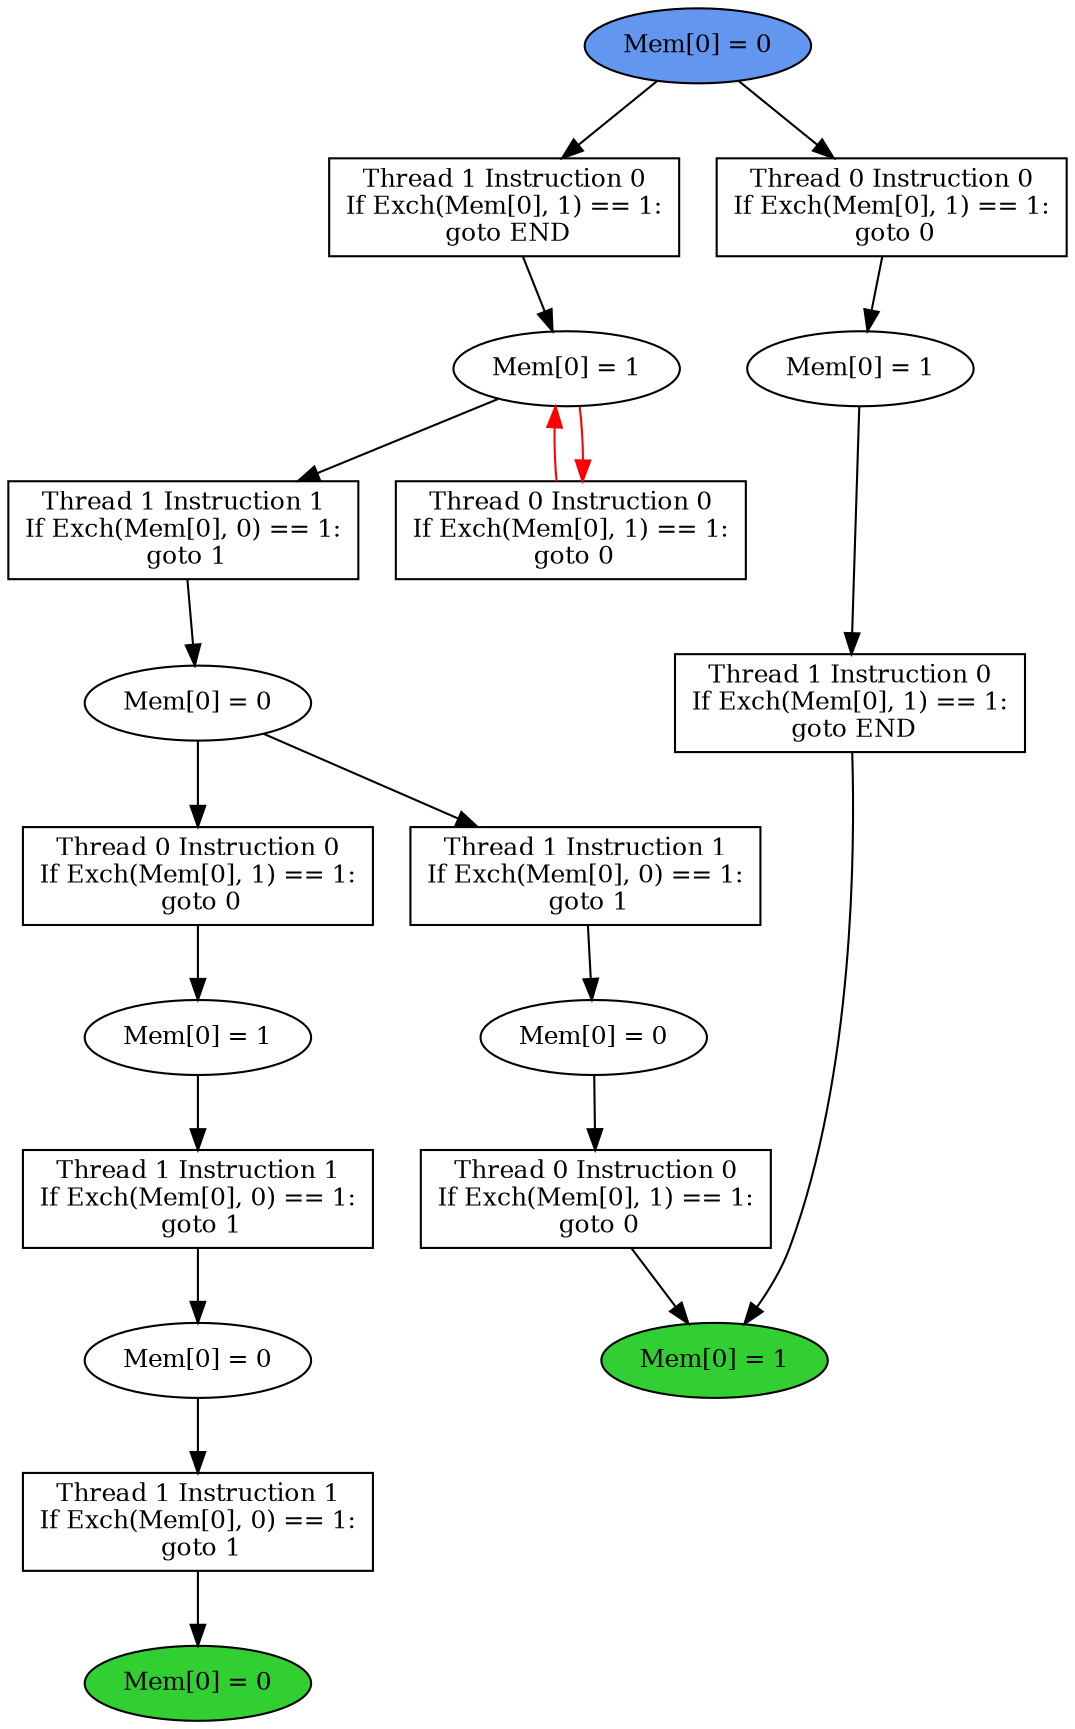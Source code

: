 digraph "graph" {
graph [fontsize=12]
node [fontsize=12]
edge [fontsize=12]
rankdir=TB;
"N20" -> "N14" [uuid = "<A0, END1>", color = "#000000", fontcolor = "#ffffff", style = "solid", label = "", dir = "forward", weight = "1"]
"N28" -> "N27" [uuid = "<A1, S5>", color = "#000000", fontcolor = "#ffffff", style = "solid", label = "", dir = "forward", weight = "1"]
"N15" -> "N14" [uuid = "<A2, END1>", color = "#000000", fontcolor = "#ffffff", style = "solid", label = "", dir = "forward", weight = "1"]
"N13" -> "N12" [uuid = "<A3, S4>", color = "#000000", fontcolor = "#ffffff", style = "solid", label = "", dir = "forward", weight = "1"]
"N22" -> "N21" [uuid = "<A4, S3>", color = "#000000", fontcolor = "#ffffff", style = "solid", label = "", dir = "forward", weight = "1"]
"N9" -> "N8" [uuid = "<A5, END0>", color = "#000000", fontcolor = "#ffffff", style = "solid", label = "", dir = "forward", weight = "1"]
"N17" -> "N16" [uuid = "<A6, S2>", color = "#000000", fontcolor = "#ffffff", style = "solid", label = "", dir = "forward", weight = "1"]
"N11" -> "N10" [uuid = "<A7, S1>", color = "#000000", fontcolor = "#ffffff", style = "solid", label = "", dir = "forward", weight = "1"]
"N19" -> "N18" [uuid = "<A8, S0>", color = "#000000", fontcolor = "#ffffff", style = "solid", label = "", dir = "forward", weight = "1"]
"N27" -> "N26" [uuid = "<A9, S5>", color = "#ff0000", fontcolor = "#ffffff", style = "solid", label = "", dir = "back", weight = "1"]
"N21" -> "N20" [uuid = "<A0, S3>", color = "#000000", fontcolor = "#ffffff", style = "solid", label = "", dir = "forward", weight = "1"]
"N29" -> "N28" [uuid = "<A1, START$0>", color = "#000000", fontcolor = "#ffffff", style = "solid", label = "", dir = "forward", weight = "1"]
"N16" -> "N15" [uuid = "<A2, S2>", color = "#000000", fontcolor = "#ffffff", style = "solid", label = "", dir = "forward", weight = "1"]
"N18" -> "N13" [uuid = "<A3, S0>", color = "#000000", fontcolor = "#ffffff", style = "solid", label = "", dir = "forward", weight = "1"]
"N29" -> "N22" [uuid = "<A4, START$0>", color = "#000000", fontcolor = "#ffffff", style = "solid", label = "", dir = "forward", weight = "1"]
"N10" -> "N9" [uuid = "<A5, S1>", color = "#000000", fontcolor = "#ffffff", style = "solid", label = "", dir = "forward", weight = "1"]
"N18" -> "N17" [uuid = "<A6, S0>", color = "#000000", fontcolor = "#ffffff", style = "solid", label = "", dir = "forward", weight = "1"]
"N12" -> "N11" [uuid = "<A7, S4>", color = "#000000", fontcolor = "#ffffff", style = "solid", label = "", dir = "forward", weight = "1"]
"N27" -> "N19" [uuid = "<A8, S5>", color = "#000000", fontcolor = "#ffffff", style = "solid", label = "", dir = "forward", weight = "1"]
"N27" -> "N26" [uuid = "<A9, S5>", color = "#ff0000", fontcolor = "#ffffff", style = "solid", label = "", dir = "forward", weight = "1"]
"N8" [uuid="END0", label="Mem[0] = 0", fillcolor = "#31cf31", fontcolor = "#000000", shape = "ellipse", style = "filled, solid"]
"N9" [uuid="A5", label="Thread 1 Instruction 1
If Exch(Mem[0], 0) == 1:
 goto 1", fillcolor = "#ffffff", fontcolor = "#000000", shape = "box", style = "filled, solid"]
"N10" [uuid="S1", label="Mem[0] = 0", fillcolor = "#ffffff", fontcolor = "#000000", shape = "ellipse", style = "filled, solid"]
"N11" [uuid="A7", label="Thread 1 Instruction 1
If Exch(Mem[0], 0) == 1:
 goto 1", fillcolor = "#ffffff", fontcolor = "#000000", shape = "box", style = "filled, solid"]
"N12" [uuid="S4", label="Mem[0] = 1", fillcolor = "#ffffff", fontcolor = "#000000", shape = "ellipse", style = "filled, solid"]
"N13" [uuid="A3", label="Thread 0 Instruction 0
If Exch(Mem[0], 1) == 1:
 goto 0", fillcolor = "#ffffff", fontcolor = "#000000", shape = "box", style = "filled, solid"]
"N14" [uuid="END1", label="Mem[0] = 1", fillcolor = "#31cf31", fontcolor = "#000000", shape = "ellipse", style = "filled, solid"]
"N15" [uuid="A2", label="Thread 0 Instruction 0
If Exch(Mem[0], 1) == 1:
 goto 0", fillcolor = "#ffffff", fontcolor = "#000000", shape = "box", style = "filled, solid"]
"N16" [uuid="S2", label="Mem[0] = 0", fillcolor = "#ffffff", fontcolor = "#000000", shape = "ellipse", style = "filled, solid"]
"N17" [uuid="A6", label="Thread 1 Instruction 1
If Exch(Mem[0], 0) == 1:
 goto 1", fillcolor = "#ffffff", fontcolor = "#000000", shape = "box", style = "filled, solid"]
"N18" [uuid="S0", label="Mem[0] = 0", fillcolor = "#ffffff", fontcolor = "#000000", shape = "ellipse", style = "filled, solid"]
"N19" [uuid="A8", label="Thread 1 Instruction 1
If Exch(Mem[0], 0) == 1:
 goto 1", fillcolor = "#ffffff", fontcolor = "#000000", shape = "box", style = "filled, solid"]
"N20" [uuid="A0", label="Thread 1 Instruction 0
If Exch(Mem[0], 1) == 1:
 goto END", fillcolor = "#ffffff", fontcolor = "#000000", shape = "box", style = "filled, solid"]
"N21" [uuid="S3", label="Mem[0] = 1", fillcolor = "#ffffff", fontcolor = "#000000", shape = "ellipse", style = "filled, solid"]
"N22" [uuid="A4", label="Thread 0 Instruction 0
If Exch(Mem[0], 1) == 1:
 goto 0", fillcolor = "#ffffff", fontcolor = "#000000", shape = "box", style = "filled, solid"]
"N26" [uuid="A9", label="Thread 0 Instruction 0
If Exch(Mem[0], 1) == 1:
 goto 0", fillcolor = "#ffffff", fontcolor = "#000000", shape = "box", style = "filled, solid"]
"N27" [uuid="S5", label="Mem[0] = 1", fillcolor = "#ffffff", fontcolor = "#000000", shape = "ellipse", style = "filled, solid"]
"N28" [uuid="A1", label="Thread 1 Instruction 0
If Exch(Mem[0], 1) == 1:
 goto END", fillcolor = "#ffffff", fontcolor = "#000000", shape = "box", style = "filled, solid"]
"N29" [uuid="START$0", label="Mem[0] = 0", fillcolor = "#6396ef", fontcolor = "#000000", shape = "ellipse", style = "filled, solid"]
}